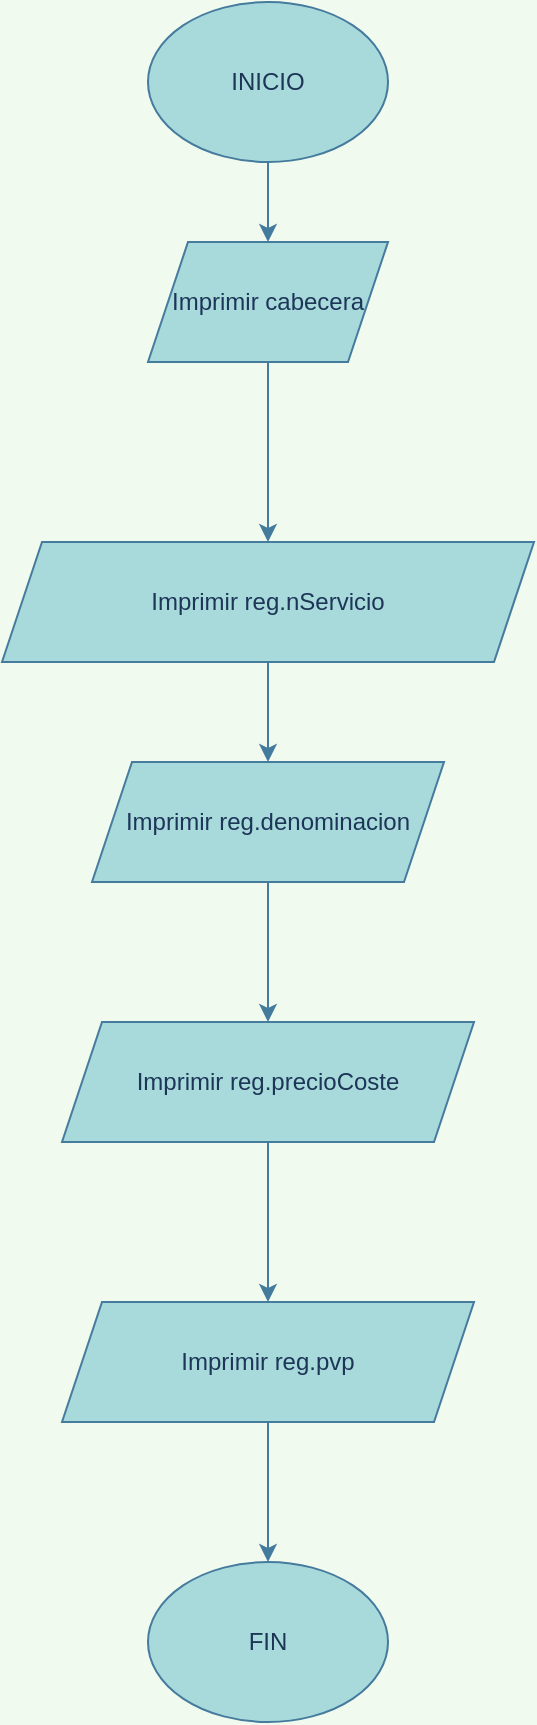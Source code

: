 <mxfile version="13.9.8" type="device"><diagram id="C5RBs43oDa-KdzZeNtuy" name="Page-1"><mxGraphModel dx="450" dy="528" grid="1" gridSize="10" guides="1" tooltips="1" connect="1" arrows="1" fold="1" page="1" pageScale="1" pageWidth="827" pageHeight="1169" background="#F1FAEE" math="0" shadow="0"><root><mxCell id="WIyWlLk6GJQsqaUBKTNV-0"/><mxCell id="WIyWlLk6GJQsqaUBKTNV-1" parent="WIyWlLk6GJQsqaUBKTNV-0"/><mxCell id="dUN5OvU6ZPVmZgm-JwK4-16" value="" style="edgeStyle=orthogonalEdgeStyle;rounded=0;orthogonalLoop=1;jettySize=auto;html=1;labelBackgroundColor=#F1FAEE;strokeColor=#457B9D;fontColor=#1D3557;" edge="1" parent="WIyWlLk6GJQsqaUBKTNV-1" source="dUN5OvU6ZPVmZgm-JwK4-3" target="dUN5OvU6ZPVmZgm-JwK4-15"><mxGeometry relative="1" as="geometry"/></mxCell><mxCell id="dUN5OvU6ZPVmZgm-JwK4-3" value="INICIO" style="ellipse;whiteSpace=wrap;html=1;fillColor=#A8DADC;strokeColor=#457B9D;fontColor=#1D3557;" vertex="1" parent="WIyWlLk6GJQsqaUBKTNV-1"><mxGeometry x="354" y="70" width="120" height="80" as="geometry"/></mxCell><mxCell id="dUN5OvU6ZPVmZgm-JwK4-4" value="" style="edgeStyle=orthogonalEdgeStyle;curved=0;rounded=1;sketch=0;orthogonalLoop=1;jettySize=auto;html=1;strokeColor=#457B9D;fillColor=#A8DADC;fontColor=#1D3557;labelBackgroundColor=#F1FAEE;" edge="1" parent="WIyWlLk6GJQsqaUBKTNV-1" source="dUN5OvU6ZPVmZgm-JwK4-5" target="dUN5OvU6ZPVmZgm-JwK4-7"><mxGeometry relative="1" as="geometry"/></mxCell><mxCell id="dUN5OvU6ZPVmZgm-JwK4-5" value="Imprimir reg.denominacion" style="shape=parallelogram;perimeter=parallelogramPerimeter;whiteSpace=wrap;html=1;fixedSize=1;fontColor=#1D3557;strokeColor=#457B9D;fillColor=#A8DADC;" vertex="1" parent="WIyWlLk6GJQsqaUBKTNV-1"><mxGeometry x="326" y="450" width="176" height="60" as="geometry"/></mxCell><mxCell id="dUN5OvU6ZPVmZgm-JwK4-6" value="" style="edgeStyle=orthogonalEdgeStyle;curved=0;rounded=1;sketch=0;orthogonalLoop=1;jettySize=auto;html=1;strokeColor=#457B9D;fillColor=#A8DADC;fontColor=#1D3557;labelBackgroundColor=#F1FAEE;" edge="1" parent="WIyWlLk6GJQsqaUBKTNV-1" source="dUN5OvU6ZPVmZgm-JwK4-7" target="dUN5OvU6ZPVmZgm-JwK4-9"><mxGeometry relative="1" as="geometry"/></mxCell><mxCell id="dUN5OvU6ZPVmZgm-JwK4-7" value="Imprimir reg.precioCoste" style="shape=parallelogram;perimeter=parallelogramPerimeter;whiteSpace=wrap;html=1;fixedSize=1;fontColor=#1D3557;strokeColor=#457B9D;fillColor=#A8DADC;" vertex="1" parent="WIyWlLk6GJQsqaUBKTNV-1"><mxGeometry x="311" y="580" width="206" height="60" as="geometry"/></mxCell><mxCell id="dUN5OvU6ZPVmZgm-JwK4-8" value="" style="edgeStyle=orthogonalEdgeStyle;curved=0;rounded=1;sketch=0;orthogonalLoop=1;jettySize=auto;html=1;strokeColor=#457B9D;fillColor=#A8DADC;fontColor=#1D3557;entryX=0.5;entryY=0;entryDx=0;entryDy=0;labelBackgroundColor=#F1FAEE;" edge="1" parent="WIyWlLk6GJQsqaUBKTNV-1" source="dUN5OvU6ZPVmZgm-JwK4-9" target="dUN5OvU6ZPVmZgm-JwK4-10"><mxGeometry relative="1" as="geometry"><mxPoint x="414" y="860" as="targetPoint"/></mxGeometry></mxCell><mxCell id="dUN5OvU6ZPVmZgm-JwK4-9" value="Imprimir reg.pvp" style="shape=parallelogram;perimeter=parallelogramPerimeter;whiteSpace=wrap;html=1;fixedSize=1;fontColor=#1D3557;strokeColor=#457B9D;fillColor=#A8DADC;" vertex="1" parent="WIyWlLk6GJQsqaUBKTNV-1"><mxGeometry x="311" y="720" width="206" height="60" as="geometry"/></mxCell><mxCell id="dUN5OvU6ZPVmZgm-JwK4-10" value="FIN" style="ellipse;whiteSpace=wrap;html=1;fontColor=#1D3557;strokeColor=#457B9D;fillColor=#A8DADC;" vertex="1" parent="WIyWlLk6GJQsqaUBKTNV-1"><mxGeometry x="354" y="850" width="120" height="80" as="geometry"/></mxCell><mxCell id="dUN5OvU6ZPVmZgm-JwK4-13" value="" style="edgeStyle=orthogonalEdgeStyle;curved=0;rounded=1;sketch=0;orthogonalLoop=1;jettySize=auto;html=1;strokeColor=#457B9D;fillColor=#A8DADC;fontColor=#1D3557;labelBackgroundColor=#F1FAEE;" edge="1" parent="WIyWlLk6GJQsqaUBKTNV-1" source="dUN5OvU6ZPVmZgm-JwK4-14" target="dUN5OvU6ZPVmZgm-JwK4-5"><mxGeometry relative="1" as="geometry"/></mxCell><mxCell id="dUN5OvU6ZPVmZgm-JwK4-14" value="Imprimir reg.nServicio" style="shape=parallelogram;perimeter=parallelogramPerimeter;whiteSpace=wrap;html=1;fixedSize=1;fontColor=#1D3557;strokeColor=#457B9D;fillColor=#A8DADC;" vertex="1" parent="WIyWlLk6GJQsqaUBKTNV-1"><mxGeometry x="281" y="340" width="266" height="60" as="geometry"/></mxCell><mxCell id="dUN5OvU6ZPVmZgm-JwK4-17" value="" style="edgeStyle=orthogonalEdgeStyle;rounded=0;orthogonalLoop=1;jettySize=auto;html=1;labelBackgroundColor=#F1FAEE;strokeColor=#457B9D;fontColor=#1D3557;" edge="1" parent="WIyWlLk6GJQsqaUBKTNV-1" source="dUN5OvU6ZPVmZgm-JwK4-15" target="dUN5OvU6ZPVmZgm-JwK4-14"><mxGeometry relative="1" as="geometry"/></mxCell><mxCell id="dUN5OvU6ZPVmZgm-JwK4-15" value="Imprimir cabecera" style="shape=parallelogram;perimeter=parallelogramPerimeter;whiteSpace=wrap;html=1;fixedSize=1;fontColor=#1D3557;strokeColor=#457B9D;fillColor=#A8DADC;" vertex="1" parent="WIyWlLk6GJQsqaUBKTNV-1"><mxGeometry x="354" y="190" width="120" height="60" as="geometry"/></mxCell></root></mxGraphModel></diagram></mxfile>